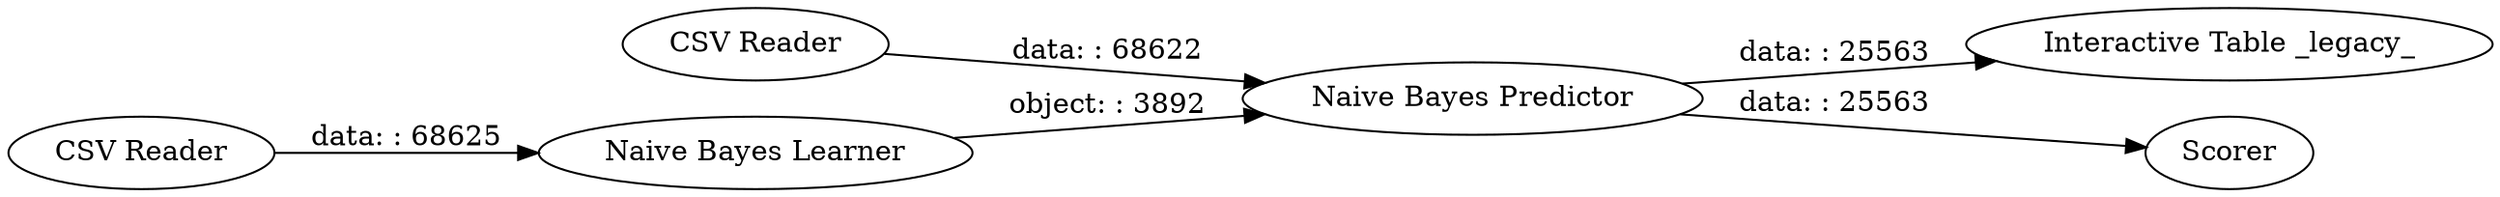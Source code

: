 digraph {
	"49738295804050022_4" [label="Naive Bayes Learner"]
	"49738295804050022_5" [label="Naive Bayes Predictor"]
	"49738295804050022_6" [label="Interactive Table _legacy_"]
	"49738295804050022_8" [label="CSV Reader"]
	"49738295804050022_7" [label=Scorer]
	"49738295804050022_9" [label="CSV Reader"]
	"49738295804050022_8" -> "49738295804050022_4" [label="data: : 68625"]
	"49738295804050022_4" -> "49738295804050022_5" [label="object: : 3892"]
	"49738295804050022_5" -> "49738295804050022_6" [label="data: : 25563"]
	"49738295804050022_5" -> "49738295804050022_7" [label="data: : 25563"]
	"49738295804050022_9" -> "49738295804050022_5" [label="data: : 68622"]
	rankdir=LR
}
